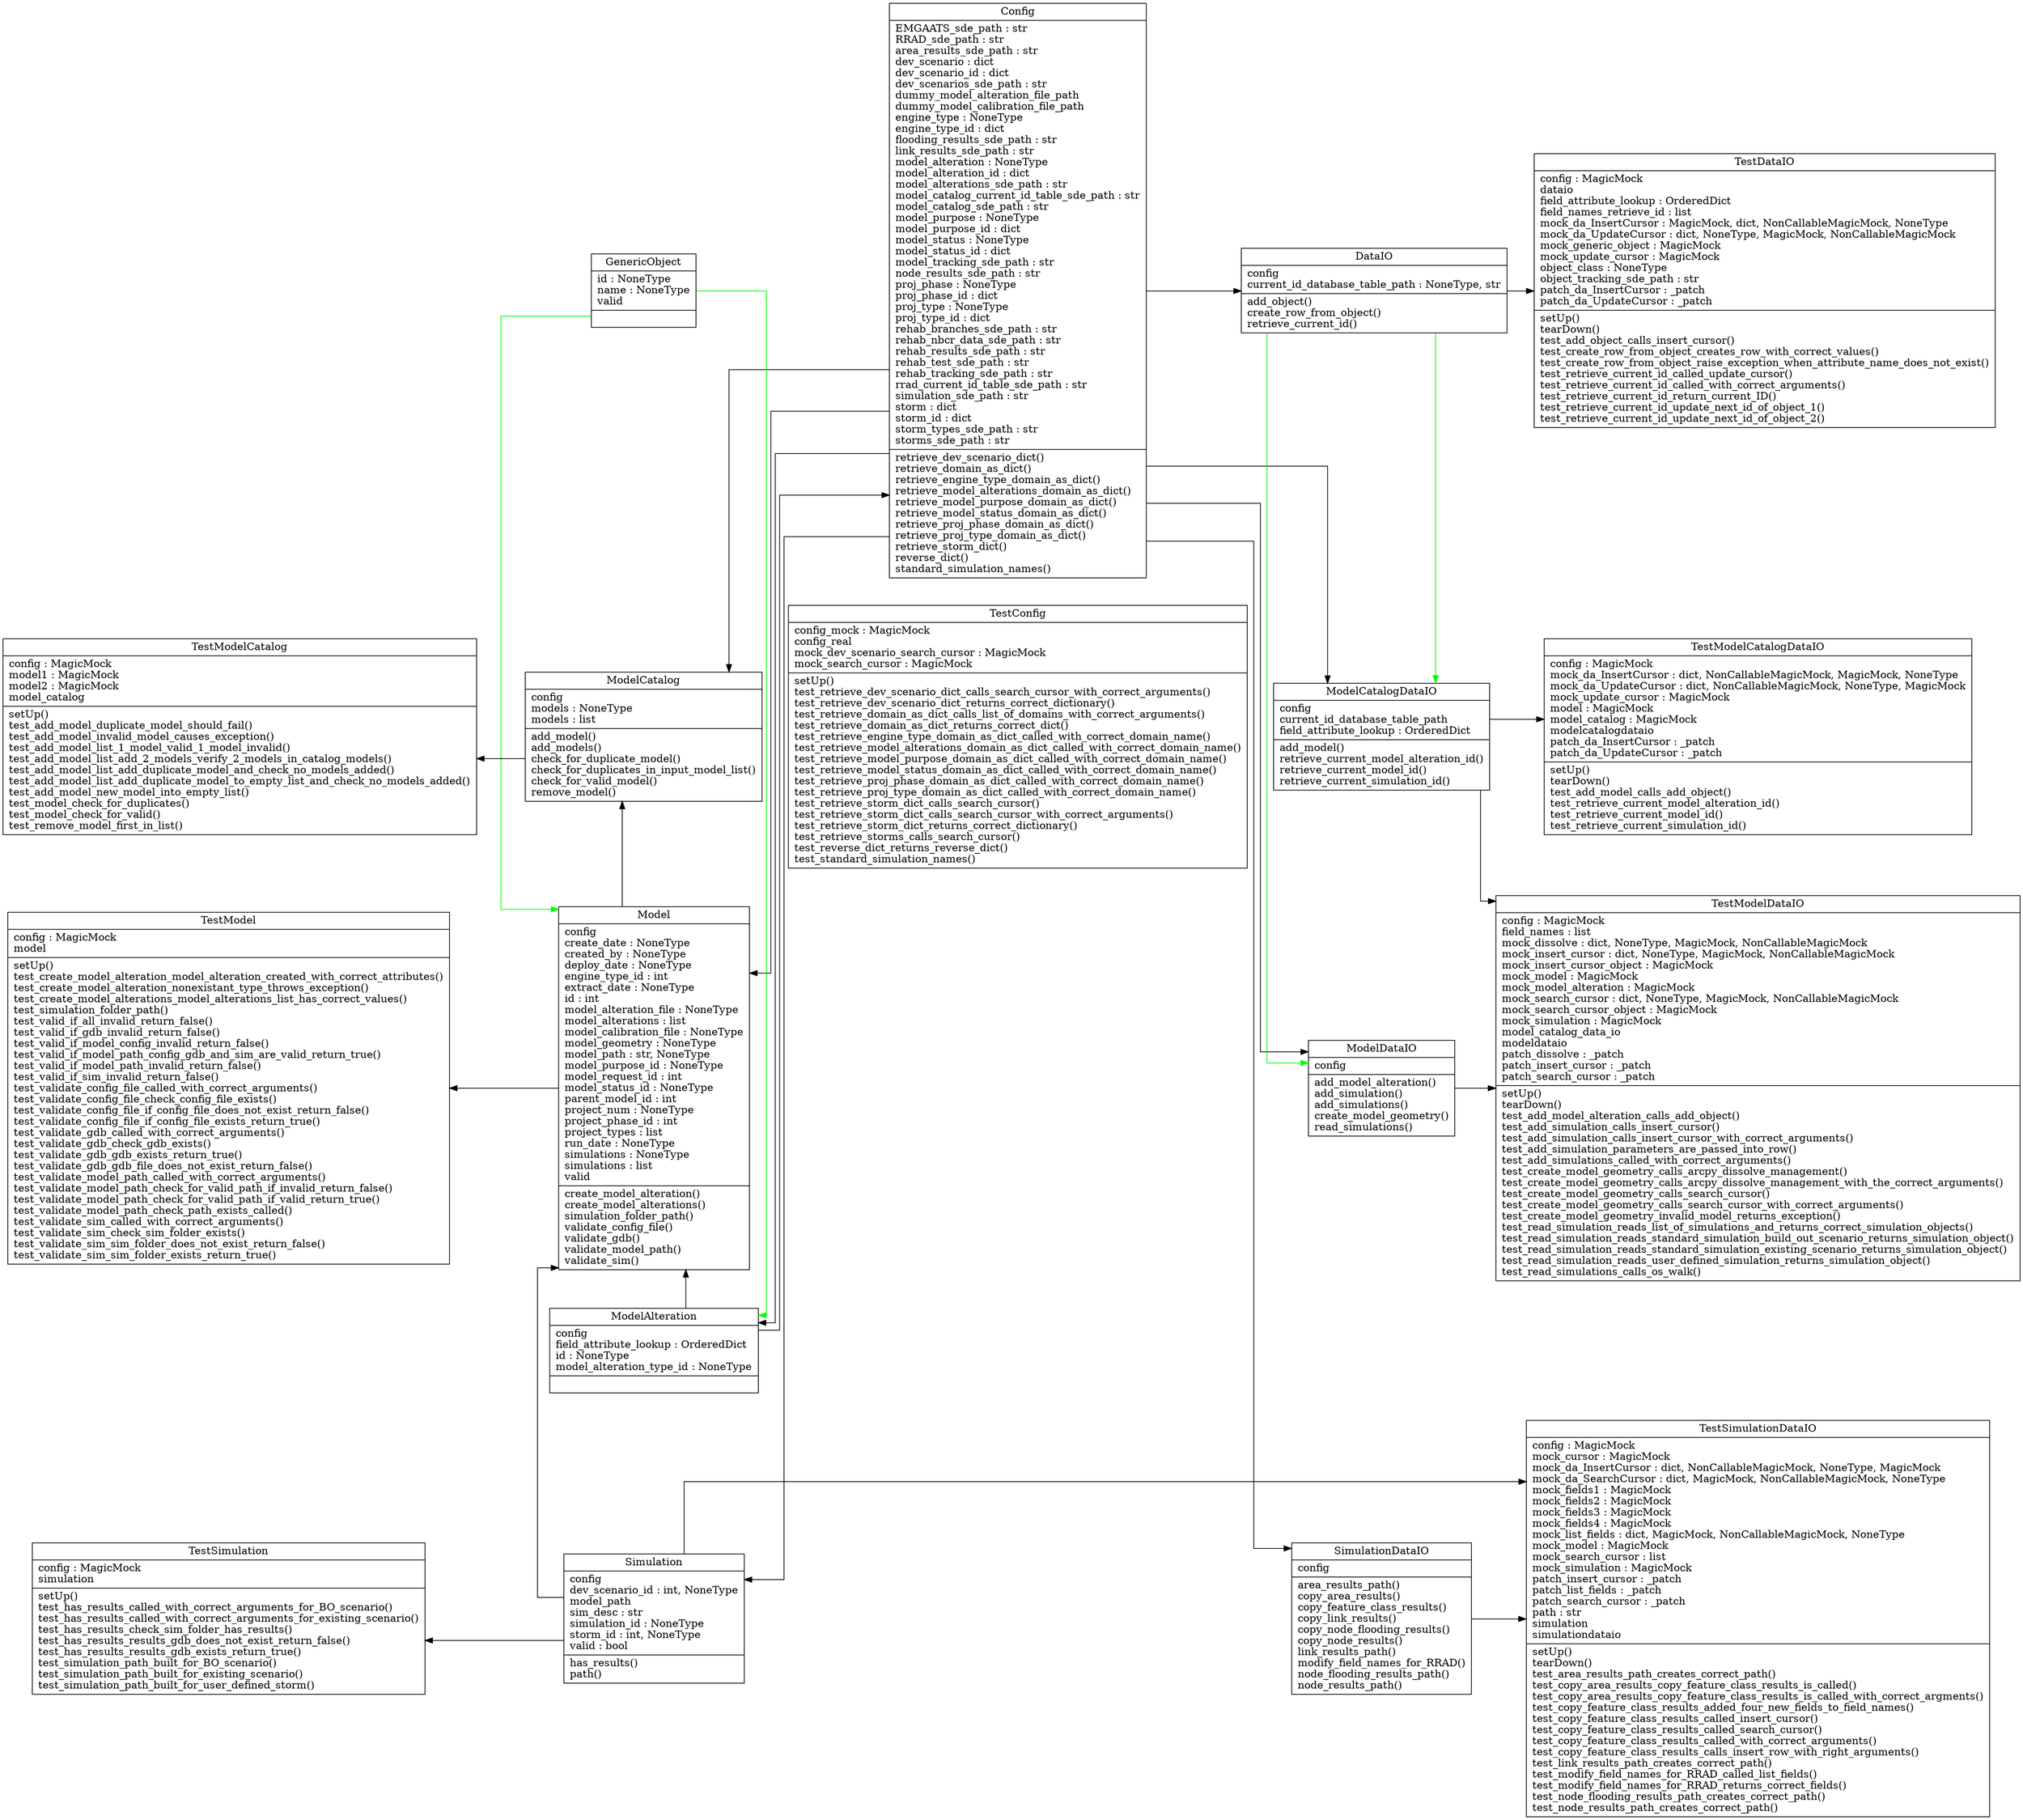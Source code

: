 digraph "classes" {
charset="utf-8"
nodesep=0.5;
rankdir="TB";
edge [ constraint=False ];
splines="ortho";
"Config" [label="{Config|EMGAATS_sde_path : str\lRRAD_sde_path : str\larea_results_sde_path : str\ldev_scenario : dict\ldev_scenario_id : dict\ldev_scenarios_sde_path : str\ldummy_model_alteration_file_path\ldummy_model_calibration_file_path\lengine_type : NoneType\lengine_type_id : dict\lflooding_results_sde_path : str\llink_results_sde_path : str\lmodel_alteration : NoneType\lmodel_alteration_id : dict\lmodel_alterations_sde_path : str\lmodel_catalog_current_id_table_sde_path : str\lmodel_catalog_sde_path : str\lmodel_purpose : NoneType\lmodel_purpose_id : dict\lmodel_status : NoneType\lmodel_status_id : dict\lmodel_tracking_sde_path : str\lnode_results_sde_path : str\lproj_phase : NoneType\lproj_phase_id : dict\lproj_type : NoneType\lproj_type_id : dict\lrehab_branches_sde_path : str\lrehab_nbcr_data_sde_path : str\lrehab_results_sde_path : str\lrehab_test_sde_path : str\lrehab_tracking_sde_path : str\lrrad_current_id_table_sde_path : str\lsimulation_sde_path : str\lstorm : dict\lstorm_id : dict\lstorm_types_sde_path : str\lstorms_sde_path : str\l|retrieve_dev_scenario_dict()\lretrieve_domain_as_dict()\lretrieve_engine_type_domain_as_dict()\lretrieve_model_alterations_domain_as_dict()\lretrieve_model_purpose_domain_as_dict()\lretrieve_model_status_domain_as_dict()\lretrieve_proj_phase_domain_as_dict()\lretrieve_proj_type_domain_as_dict()\lretrieve_storm_dict()\lreverse_dict()\lstandard_simulation_names()\l}", shape="record"];
"DataIO" [label="{DataIO|config\lcurrent_id_database_table_path : NoneType, str\l|add_object()\lcreate_row_from_object()\lretrieve_current_id()\l}", shape="record"];
"GenericObject" [label="{GenericObject|id : NoneType\lname : NoneType\lvalid\l|}", shape="record"];
"Model" [label="{Model|config\lcreate_date : NoneType\lcreated_by : NoneType\ldeploy_date : NoneType\lengine_type_id : int\lextract_date : NoneType\lid : int\lmodel_alteration_file : NoneType\lmodel_alterations : list\lmodel_calibration_file : NoneType\lmodel_geometry : NoneType\lmodel_path : str, NoneType\lmodel_purpose_id : NoneType\lmodel_request_id : int\lmodel_status_id : NoneType\lparent_model_id : int\lproject_num : NoneType\lproject_phase_id : int\lproject_types : list\lrun_date : NoneType\lsimulations : NoneType\lsimulations : list\lvalid\l|create_model_alteration()\lcreate_model_alterations()\lsimulation_folder_path()\lvalidate_config_file()\lvalidate_gdb()\lvalidate_model_path()\lvalidate_sim()\l}", shape="record"];
"ModelAlteration" [label="{ModelAlteration|config\lfield_attribute_lookup : OrderedDict\lid : NoneType\lmodel_alteration_type_id : NoneType\l|}", shape="record"];
"ModelCatalog" [label="{ModelCatalog|config\lmodels : NoneType\lmodels : list\l|add_model()\ladd_models()\lcheck_for_duplicate_model()\lcheck_for_duplicates_in_input_model_list()\lcheck_for_valid_model()\lremove_model()\l}", shape="record"];
"ModelCatalogDataIO" [label="{ModelCatalogDataIO|config\lcurrent_id_database_table_path\lfield_attribute_lookup : OrderedDict\l|add_model()\lretrieve_current_model_alteration_id()\lretrieve_current_model_id()\lretrieve_current_simulation_id()\l}", shape="record"];
"ModelDataIO" [label="{ModelDataIO|config\l|add_model_alteration()\ladd_simulation()\ladd_simulations()\lcreate_model_geometry()\lread_simulations()\l}", shape="record"];
"Simulation" [label="{Simulation|config\ldev_scenario_id : int, NoneType\lmodel_path\lsim_desc : str\lsimulation_id : NoneType\lstorm_id : int, NoneType\lvalid : bool\l|has_results()\lpath()\l}", shape="record"];
"SimulationDataIO" [label="{SimulationDataIO|config\l|area_results_path()\lcopy_area_results()\lcopy_feature_class_results()\lcopy_link_results()\lcopy_node_flooding_results()\lcopy_node_results()\llink_results_path()\lmodify_field_names_for_RRAD()\lnode_flooding_results_path()\lnode_results_path()\l}", shape="record"];
"TestConfig" [label="{TestConfig|config_mock : MagicMock\lconfig_real\lmock_dev_scenario_search_cursor : MagicMock\lmock_search_cursor : MagicMock\l|setUp()\ltest_retrieve_dev_scenario_dict_calls_search_cursor_with_correct_arguments()\ltest_retrieve_dev_scenario_dict_returns_correct_dictionary()\ltest_retrieve_domain_as_dict_calls_list_of_domains_with_correct_arguments()\ltest_retrieve_domain_as_dict_returns_correct_dict()\ltest_retrieve_engine_type_domain_as_dict_called_with_correct_domain_name()\ltest_retrieve_model_alterations_domain_as_dict_called_with_correct_domain_name()\ltest_retrieve_model_purpose_domain_as_dict_called_with_correct_domain_name()\ltest_retrieve_model_status_domain_as_dict_called_with_correct_domain_name()\ltest_retrieve_proj_phase_domain_as_dict_called_with_correct_domain_name()\ltest_retrieve_proj_type_domain_as_dict_called_with_correct_domain_name()\ltest_retrieve_storm_dict_calls_search_cursor()\ltest_retrieve_storm_dict_calls_search_cursor_with_correct_arguments()\ltest_retrieve_storm_dict_returns_correct_dictionary()\ltest_retrieve_storms_calls_search_cursor()\ltest_reverse_dict_returns_reverse_dict()\ltest_standard_simulation_names()\l}", shape="record"];
"TestDataIO" [label="{TestDataIO|config : MagicMock\ldataio\lfield_attribute_lookup : OrderedDict\lfield_names_retrieve_id : list\lmock_da_InsertCursor : MagicMock, dict, NonCallableMagicMock, NoneType\lmock_da_UpdateCursor : dict, NoneType, MagicMock, NonCallableMagicMock\lmock_generic_object : MagicMock\lmock_update_cursor : MagicMock\lobject_class : NoneType\lobject_tracking_sde_path : str\lpatch_da_InsertCursor : _patch\lpatch_da_UpdateCursor : _patch\l|setUp()\ltearDown()\ltest_add_object_calls_insert_cursor()\ltest_create_row_from_object_creates_row_with_correct_values()\ltest_create_row_from_object_raise_exception_when_attribute_name_does_not_exist()\ltest_retrieve_current_id_called_update_cursor()\ltest_retrieve_current_id_called_with_correct_arguments()\ltest_retrieve_current_id_return_current_ID()\ltest_retrieve_current_id_update_next_id_of_object_1()\ltest_retrieve_current_id_update_next_id_of_object_2()\l}", shape="record"];
"TestModel" [label="{TestModel|config : MagicMock\lmodel\l|setUp()\ltest_create_model_alteration_model_alteration_created_with_correct_attributes()\ltest_create_model_alteration_nonexistant_type_throws_exception()\ltest_create_model_alterations_model_alterations_list_has_correct_values()\ltest_simulation_folder_path()\ltest_valid_if_all_invalid_return_false()\ltest_valid_if_gdb_invalid_return_false()\ltest_valid_if_model_config_invalid_return_false()\ltest_valid_if_model_path_config_gdb_and_sim_are_valid_return_true()\ltest_valid_if_model_path_invalid_return_false()\ltest_valid_if_sim_invalid_return_false()\ltest_validate_config_file_called_with_correct_arguments()\ltest_validate_config_file_check_config_file_exists()\ltest_validate_config_file_if_config_file_does_not_exist_return_false()\ltest_validate_config_file_if_config_file_exists_return_true()\ltest_validate_gdb_called_with_correct_arguments()\ltest_validate_gdb_check_gdb_exists()\ltest_validate_gdb_gdb_exists_return_true()\ltest_validate_gdb_gdb_file_does_not_exist_return_false()\ltest_validate_model_path_called_with_correct_arguments()\ltest_validate_model_path_check_for_valid_path_if_invalid_return_false()\ltest_validate_model_path_check_for_valid_path_if_valid_return_true()\ltest_validate_model_path_check_path_exists_called()\ltest_validate_sim_called_with_correct_arguments()\ltest_validate_sim_check_sim_folder_exists()\ltest_validate_sim_sim_folder_does_not_exist_return_false()\ltest_validate_sim_sim_folder_exists_return_true()\l}", shape="record"];
"TestModelCatalog" [label="{TestModelCatalog|config : MagicMock\lmodel1 : MagicMock\lmodel2 : MagicMock\lmodel_catalog\l|setUp()\ltest_add_model_duplicate_model_should_fail()\ltest_add_model_invalid_model_causes_exception()\ltest_add_model_list_1_model_valid_1_model_invalid()\ltest_add_model_list_add_2_models_verify_2_models_in_catalog_models()\ltest_add_model_list_add_duplicate_model_and_check_no_models_added()\ltest_add_model_list_add_duplicate_model_to_empty_list_and_check_no_models_added()\ltest_add_model_new_model_into_empty_list()\ltest_model_check_for_duplicates()\ltest_model_check_for_valid()\ltest_remove_model_first_in_list()\l}", shape="record"];
"TestModelCatalogDataIO" [label="{TestModelCatalogDataIO|config : MagicMock\lmock_da_InsertCursor : dict, NonCallableMagicMock, MagicMock, NoneType\lmock_da_UpdateCursor : dict, NonCallableMagicMock, NoneType, MagicMock\lmock_update_cursor : MagicMock\lmodel : MagicMock\lmodel_catalog : MagicMock\lmodelcatalogdataio\lpatch_da_InsertCursor : _patch\lpatch_da_UpdateCursor : _patch\l|setUp()\ltearDown()\ltest_add_model_calls_add_object()\ltest_retrieve_current_model_alteration_id()\ltest_retrieve_current_model_id()\ltest_retrieve_current_simulation_id()\l}", shape="record"];
"TestModelDataIO" [label="{TestModelDataIO|config : MagicMock\lfield_names : list\lmock_dissolve : dict, NoneType, MagicMock, NonCallableMagicMock\lmock_insert_cursor : dict, NoneType, MagicMock, NonCallableMagicMock\lmock_insert_cursor_object : MagicMock\lmock_model : MagicMock\lmock_model_alteration : MagicMock\lmock_search_cursor : dict, NoneType, MagicMock, NonCallableMagicMock\lmock_search_cursor_object : MagicMock\lmock_simulation : MagicMock\lmodel_catalog_data_io\lmodeldataio\lpatch_dissolve : _patch\lpatch_insert_cursor : _patch\lpatch_search_cursor : _patch\l|setUp()\ltearDown()\ltest_add_model_alteration_calls_add_object()\ltest_add_simulation_calls_insert_cursor()\ltest_add_simulation_calls_insert_cursor_with_correct_arguments()\ltest_add_simulation_parameters_are_passed_into_row()\ltest_add_simulations_called_with_correct_arguments()\ltest_create_model_geometry_calls_arcpy_dissolve_management()\ltest_create_model_geometry_calls_arcpy_dissolve_management_with_the_correct_arguments()\ltest_create_model_geometry_calls_search_cursor()\ltest_create_model_geometry_calls_search_cursor_with_correct_arguments()\ltest_create_model_geometry_invalid_model_returns_exception()\ltest_read_simulation_reads_list_of_simulations_and_returns_correct_simulation_objects()\ltest_read_simulation_reads_standard_simulation_build_out_scenario_returns_simulation_object()\ltest_read_simulation_reads_standard_simulation_existing_scenario_returns_simulation_object()\ltest_read_simulation_reads_user_defined_simulation_returns_simulation_object()\ltest_read_simulations_calls_os_walk()\l}", shape="record"];
"TestSimulation" [label="{TestSimulation|config : MagicMock\lsimulation\l|setUp()\ltest_has_results_called_with_correct_arguments_for_BO_scenario()\ltest_has_results_called_with_correct_arguments_for_existing_scenario()\ltest_has_results_check_sim_folder_has_results()\ltest_has_results_results_gdb_does_not_exist_return_false()\ltest_has_results_results_gdb_exists_return_true()\ltest_simulation_path_built_for_BO_scenario()\ltest_simulation_path_built_for_existing_scenario()\ltest_simulation_path_built_for_user_defined_storm()\l}", shape="record"];
"TestSimulationDataIO" [label="{TestSimulationDataIO|config : MagicMock\lmock_cursor : MagicMock\lmock_da_InsertCursor : dict, NonCallableMagicMock, NoneType, MagicMock\lmock_da_SearchCursor : dict, MagicMock, NonCallableMagicMock, NoneType\lmock_fields1 : MagicMock\lmock_fields2 : MagicMock\lmock_fields3 : MagicMock\lmock_fields4 : MagicMock\lmock_list_fields : dict, MagicMock, NonCallableMagicMock, NoneType\lmock_model : MagicMock\lmock_search_cursor : list\lmock_simulation : MagicMock\lpatch_insert_cursor : _patch\lpatch_list_fields : _patch\lpatch_search_cursor : _patch\lpath : str\lsimulation\lsimulationdataio\l|setUp()\ltearDown()\ltest_area_results_path_creates_correct_path()\ltest_copy_area_results_copy_feature_class_results_is_called()\ltest_copy_area_results_copy_feature_class_results_is_called_with_correct_argments()\ltest_copy_feature_class_results_added_four_new_fields_to_field_names()\ltest_copy_feature_class_results_called_insert_cursor()\ltest_copy_feature_class_results_called_search_cursor()\ltest_copy_feature_class_results_called_with_correct_arguments()\ltest_copy_feature_class_results_calls_insert_row_with_right_arguments()\ltest_link_results_path_creates_correct_path()\ltest_modify_field_names_for_RRAD_called_list_fields()\ltest_modify_field_names_for_RRAD_returns_correct_fields()\ltest_node_flooding_results_path_creates_correct_path()\ltest_node_results_path_creates_correct_path()\l}", shape="record"];

"_d0" [label="_d0", shape="record" style=invis];
"_d2" [label="_d2", shape="record" style=invis];
"_d1" [label="_d1", shape="record" style=invis];
"_d3" [label="_d3", shape="record" style=invis];
"_d6" [label="_d6", shape="record" style=invis];
"_d4" [label="_d4", shape="record" style=invis];
"_d5" [label="_d5", shape="record" style=invis];

{rank= tb "_d0"->"TestModelCatalog"->"TestModel"->"_d2"->"TestSimulation" [constraint=true style=invis]};
{rank= tb "GenericObject"->"ModelCatalog"->"Model"->"ModelAlteration"->"Simulation" [constraint=true style=invis]};
{rank= tb "Config"->"TestConfig"->"_d1"->"_d3"->"_d6" [constraint=true style=invis]};
{rank= tb "DataIO"->"ModelCatalogDataIO"->"ModelDataIO"->"_d4"->"SimulationDataIO" [constraint=true style=invis]};
{rank= tb "TestDataIO"->"TestModelCatalogDataIO"->"TestModelDataIO"->"_d5"->"TestSimulationDataIO" [constraint=true style=invis]};
{rank= same TestModelCatalog->ModelCatalog->TestConfig->ModelCatalogDataIO->TestModelCatalogDataIO [constraint=True style=invis]};
"ModelAlteration"->"Config";
"Config"->"DataIO";
"DataIO"->"TestDataIO";
"ModelCatalog"->"TestModelCatalog";
"Config"->"ModelCatalog";
"Model"->"ModelCatalog";
"Config"->"ModelCatalogDataIO";
"ModelCatalogDataIO"->"TestModelCatalogDataIO";
"Model"->"TestModel";
"Config"->"Model";
"ModelAlteration"->"Model";
"Simulation"->"Model";
"Config"->"ModelDataIO";
"ModelCatalogDataIO"->"TestModelDataIO";
"ModelDataIO"->"TestModelDataIO";
"Config"->"ModelAlteration";
"Simulation"->"TestSimulation";
"Config"->"Simulation";
"Config"->"SimulationDataIO";
"Simulation"->"TestSimulationDataIO";
"SimulationDataIO"->"TestSimulationDataIO";
"DataIO"->"ModelCatalogDataIO" [color="green"];
"GenericObject"->"Model" [color="green"];
"DataIO"->"ModelDataIO" [color="green"];
"GenericObject"->"ModelAlteration" [color="green"];
}